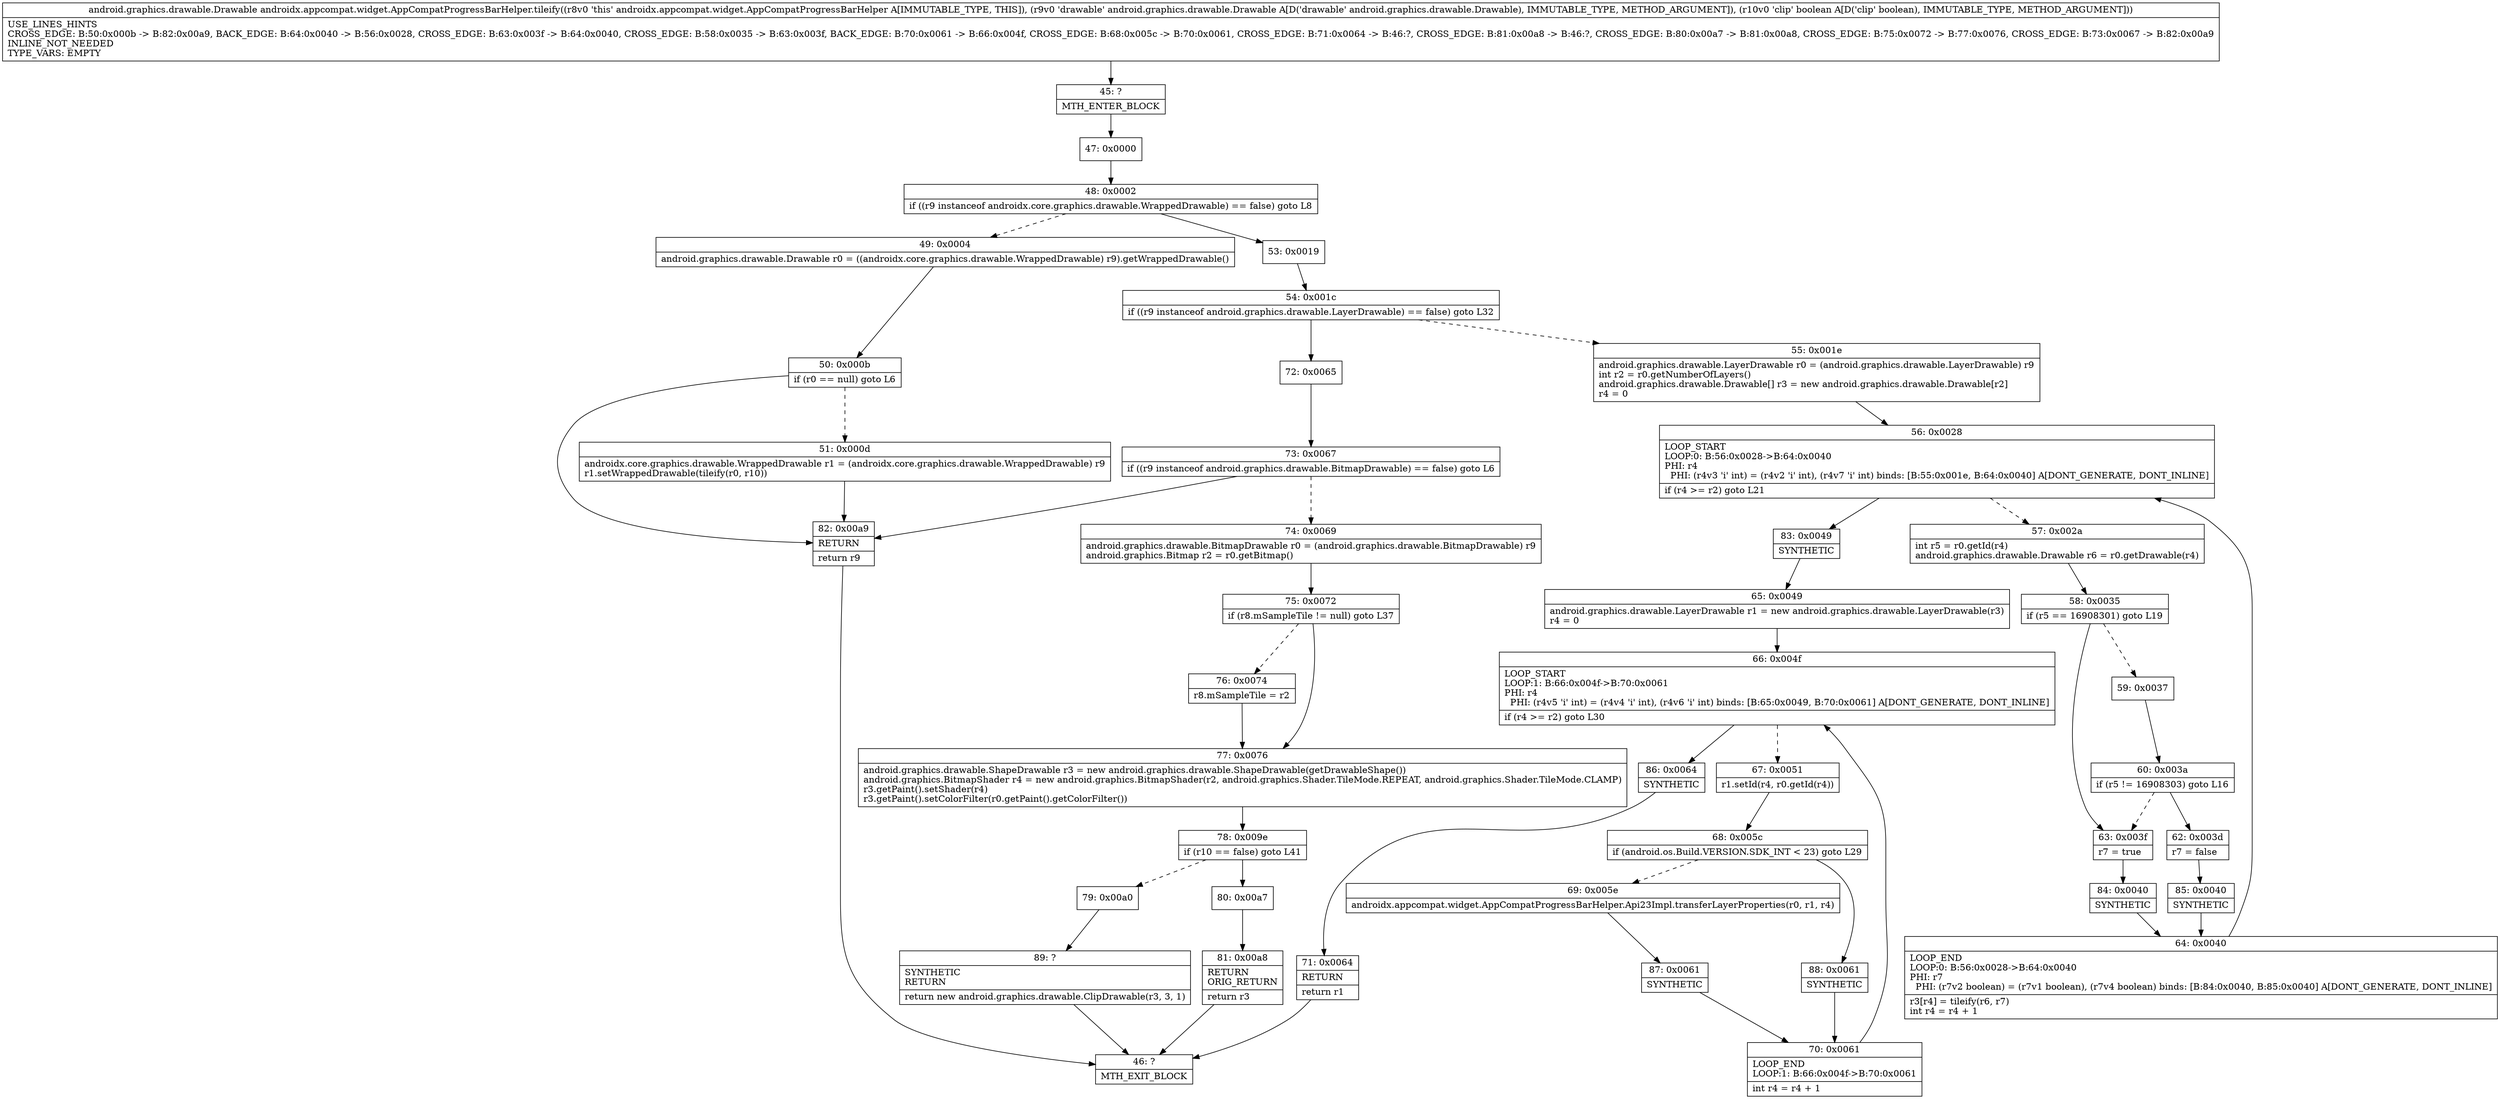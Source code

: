 digraph "CFG forandroidx.appcompat.widget.AppCompatProgressBarHelper.tileify(Landroid\/graphics\/drawable\/Drawable;Z)Landroid\/graphics\/drawable\/Drawable;" {
Node_45 [shape=record,label="{45\:\ ?|MTH_ENTER_BLOCK\l}"];
Node_47 [shape=record,label="{47\:\ 0x0000}"];
Node_48 [shape=record,label="{48\:\ 0x0002|if ((r9 instanceof androidx.core.graphics.drawable.WrappedDrawable) == false) goto L8\l}"];
Node_49 [shape=record,label="{49\:\ 0x0004|android.graphics.drawable.Drawable r0 = ((androidx.core.graphics.drawable.WrappedDrawable) r9).getWrappedDrawable()\l}"];
Node_50 [shape=record,label="{50\:\ 0x000b|if (r0 == null) goto L6\l}"];
Node_51 [shape=record,label="{51\:\ 0x000d|androidx.core.graphics.drawable.WrappedDrawable r1 = (androidx.core.graphics.drawable.WrappedDrawable) r9\lr1.setWrappedDrawable(tileify(r0, r10))\l}"];
Node_82 [shape=record,label="{82\:\ 0x00a9|RETURN\l|return r9\l}"];
Node_46 [shape=record,label="{46\:\ ?|MTH_EXIT_BLOCK\l}"];
Node_53 [shape=record,label="{53\:\ 0x0019}"];
Node_54 [shape=record,label="{54\:\ 0x001c|if ((r9 instanceof android.graphics.drawable.LayerDrawable) == false) goto L32\l}"];
Node_55 [shape=record,label="{55\:\ 0x001e|android.graphics.drawable.LayerDrawable r0 = (android.graphics.drawable.LayerDrawable) r9\lint r2 = r0.getNumberOfLayers()\landroid.graphics.drawable.Drawable[] r3 = new android.graphics.drawable.Drawable[r2]\lr4 = 0\l}"];
Node_56 [shape=record,label="{56\:\ 0x0028|LOOP_START\lLOOP:0: B:56:0x0028\-\>B:64:0x0040\lPHI: r4 \l  PHI: (r4v3 'i' int) = (r4v2 'i' int), (r4v7 'i' int) binds: [B:55:0x001e, B:64:0x0040] A[DONT_GENERATE, DONT_INLINE]\l|if (r4 \>= r2) goto L21\l}"];
Node_57 [shape=record,label="{57\:\ 0x002a|int r5 = r0.getId(r4)\landroid.graphics.drawable.Drawable r6 = r0.getDrawable(r4)\l}"];
Node_58 [shape=record,label="{58\:\ 0x0035|if (r5 == 16908301) goto L19\l}"];
Node_59 [shape=record,label="{59\:\ 0x0037}"];
Node_60 [shape=record,label="{60\:\ 0x003a|if (r5 != 16908303) goto L16\l}"];
Node_62 [shape=record,label="{62\:\ 0x003d|r7 = false\l}"];
Node_85 [shape=record,label="{85\:\ 0x0040|SYNTHETIC\l}"];
Node_64 [shape=record,label="{64\:\ 0x0040|LOOP_END\lLOOP:0: B:56:0x0028\-\>B:64:0x0040\lPHI: r7 \l  PHI: (r7v2 boolean) = (r7v1 boolean), (r7v4 boolean) binds: [B:84:0x0040, B:85:0x0040] A[DONT_GENERATE, DONT_INLINE]\l|r3[r4] = tileify(r6, r7)\lint r4 = r4 + 1\l}"];
Node_63 [shape=record,label="{63\:\ 0x003f|r7 = true\l}"];
Node_84 [shape=record,label="{84\:\ 0x0040|SYNTHETIC\l}"];
Node_83 [shape=record,label="{83\:\ 0x0049|SYNTHETIC\l}"];
Node_65 [shape=record,label="{65\:\ 0x0049|android.graphics.drawable.LayerDrawable r1 = new android.graphics.drawable.LayerDrawable(r3)\lr4 = 0\l}"];
Node_66 [shape=record,label="{66\:\ 0x004f|LOOP_START\lLOOP:1: B:66:0x004f\-\>B:70:0x0061\lPHI: r4 \l  PHI: (r4v5 'i' int) = (r4v4 'i' int), (r4v6 'i' int) binds: [B:65:0x0049, B:70:0x0061] A[DONT_GENERATE, DONT_INLINE]\l|if (r4 \>= r2) goto L30\l}"];
Node_67 [shape=record,label="{67\:\ 0x0051|r1.setId(r4, r0.getId(r4))\l}"];
Node_68 [shape=record,label="{68\:\ 0x005c|if (android.os.Build.VERSION.SDK_INT \< 23) goto L29\l}"];
Node_69 [shape=record,label="{69\:\ 0x005e|androidx.appcompat.widget.AppCompatProgressBarHelper.Api23Impl.transferLayerProperties(r0, r1, r4)\l}"];
Node_87 [shape=record,label="{87\:\ 0x0061|SYNTHETIC\l}"];
Node_70 [shape=record,label="{70\:\ 0x0061|LOOP_END\lLOOP:1: B:66:0x004f\-\>B:70:0x0061\l|int r4 = r4 + 1\l}"];
Node_88 [shape=record,label="{88\:\ 0x0061|SYNTHETIC\l}"];
Node_86 [shape=record,label="{86\:\ 0x0064|SYNTHETIC\l}"];
Node_71 [shape=record,label="{71\:\ 0x0064|RETURN\l|return r1\l}"];
Node_72 [shape=record,label="{72\:\ 0x0065}"];
Node_73 [shape=record,label="{73\:\ 0x0067|if ((r9 instanceof android.graphics.drawable.BitmapDrawable) == false) goto L6\l}"];
Node_74 [shape=record,label="{74\:\ 0x0069|android.graphics.drawable.BitmapDrawable r0 = (android.graphics.drawable.BitmapDrawable) r9\landroid.graphics.Bitmap r2 = r0.getBitmap()\l}"];
Node_75 [shape=record,label="{75\:\ 0x0072|if (r8.mSampleTile != null) goto L37\l}"];
Node_76 [shape=record,label="{76\:\ 0x0074|r8.mSampleTile = r2\l}"];
Node_77 [shape=record,label="{77\:\ 0x0076|android.graphics.drawable.ShapeDrawable r3 = new android.graphics.drawable.ShapeDrawable(getDrawableShape())\landroid.graphics.BitmapShader r4 = new android.graphics.BitmapShader(r2, android.graphics.Shader.TileMode.REPEAT, android.graphics.Shader.TileMode.CLAMP)\lr3.getPaint().setShader(r4)\lr3.getPaint().setColorFilter(r0.getPaint().getColorFilter())\l}"];
Node_78 [shape=record,label="{78\:\ 0x009e|if (r10 == false) goto L41\l}"];
Node_79 [shape=record,label="{79\:\ 0x00a0}"];
Node_89 [shape=record,label="{89\:\ ?|SYNTHETIC\lRETURN\l|return new android.graphics.drawable.ClipDrawable(r3, 3, 1)\l}"];
Node_80 [shape=record,label="{80\:\ 0x00a7}"];
Node_81 [shape=record,label="{81\:\ 0x00a8|RETURN\lORIG_RETURN\l|return r3\l}"];
MethodNode[shape=record,label="{android.graphics.drawable.Drawable androidx.appcompat.widget.AppCompatProgressBarHelper.tileify((r8v0 'this' androidx.appcompat.widget.AppCompatProgressBarHelper A[IMMUTABLE_TYPE, THIS]), (r9v0 'drawable' android.graphics.drawable.Drawable A[D('drawable' android.graphics.drawable.Drawable), IMMUTABLE_TYPE, METHOD_ARGUMENT]), (r10v0 'clip' boolean A[D('clip' boolean), IMMUTABLE_TYPE, METHOD_ARGUMENT]))  | USE_LINES_HINTS\lCROSS_EDGE: B:50:0x000b \-\> B:82:0x00a9, BACK_EDGE: B:64:0x0040 \-\> B:56:0x0028, CROSS_EDGE: B:63:0x003f \-\> B:64:0x0040, CROSS_EDGE: B:58:0x0035 \-\> B:63:0x003f, BACK_EDGE: B:70:0x0061 \-\> B:66:0x004f, CROSS_EDGE: B:68:0x005c \-\> B:70:0x0061, CROSS_EDGE: B:71:0x0064 \-\> B:46:?, CROSS_EDGE: B:81:0x00a8 \-\> B:46:?, CROSS_EDGE: B:80:0x00a7 \-\> B:81:0x00a8, CROSS_EDGE: B:75:0x0072 \-\> B:77:0x0076, CROSS_EDGE: B:73:0x0067 \-\> B:82:0x00a9\lINLINE_NOT_NEEDED\lTYPE_VARS: EMPTY\l}"];
MethodNode -> Node_45;Node_45 -> Node_47;
Node_47 -> Node_48;
Node_48 -> Node_49[style=dashed];
Node_48 -> Node_53;
Node_49 -> Node_50;
Node_50 -> Node_51[style=dashed];
Node_50 -> Node_82;
Node_51 -> Node_82;
Node_82 -> Node_46;
Node_53 -> Node_54;
Node_54 -> Node_55[style=dashed];
Node_54 -> Node_72;
Node_55 -> Node_56;
Node_56 -> Node_57[style=dashed];
Node_56 -> Node_83;
Node_57 -> Node_58;
Node_58 -> Node_59[style=dashed];
Node_58 -> Node_63;
Node_59 -> Node_60;
Node_60 -> Node_62;
Node_60 -> Node_63[style=dashed];
Node_62 -> Node_85;
Node_85 -> Node_64;
Node_64 -> Node_56;
Node_63 -> Node_84;
Node_84 -> Node_64;
Node_83 -> Node_65;
Node_65 -> Node_66;
Node_66 -> Node_67[style=dashed];
Node_66 -> Node_86;
Node_67 -> Node_68;
Node_68 -> Node_69[style=dashed];
Node_68 -> Node_88;
Node_69 -> Node_87;
Node_87 -> Node_70;
Node_70 -> Node_66;
Node_88 -> Node_70;
Node_86 -> Node_71;
Node_71 -> Node_46;
Node_72 -> Node_73;
Node_73 -> Node_74[style=dashed];
Node_73 -> Node_82;
Node_74 -> Node_75;
Node_75 -> Node_76[style=dashed];
Node_75 -> Node_77;
Node_76 -> Node_77;
Node_77 -> Node_78;
Node_78 -> Node_79[style=dashed];
Node_78 -> Node_80;
Node_79 -> Node_89;
Node_89 -> Node_46;
Node_80 -> Node_81;
Node_81 -> Node_46;
}

